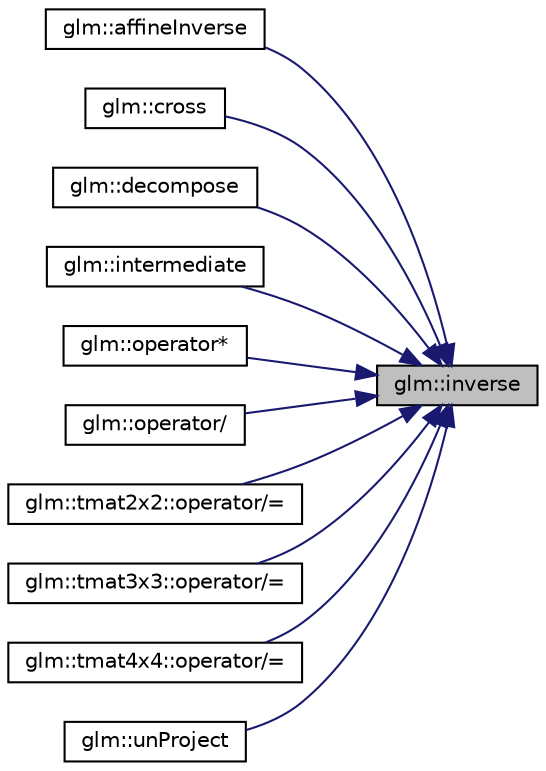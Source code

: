 digraph "glm::inverse"
{
 // LATEX_PDF_SIZE
  edge [fontname="Helvetica",fontsize="10",labelfontname="Helvetica",labelfontsize="10"];
  node [fontname="Helvetica",fontsize="10",shape=record];
  rankdir="RL";
  Node1 [label="glm::inverse",height=0.2,width=0.4,color="black", fillcolor="grey75", style="filled", fontcolor="black",tooltip=" "];
  Node1 -> Node2 [dir="back",color="midnightblue",fontsize="10",style="solid",fontname="Helvetica"];
  Node2 [label="glm::affineInverse",height=0.2,width=0.4,color="black", fillcolor="white", style="filled",URL="$namespaceglm.html#ae7dd7d782251f5939d55b8f8d8097d3f",tooltip=" "];
  Node1 -> Node3 [dir="back",color="midnightblue",fontsize="10",style="solid",fontname="Helvetica"];
  Node3 [label="glm::cross",height=0.2,width=0.4,color="black", fillcolor="white", style="filled",URL="$group__gtx__quaternion.html#ga4bfe3c7770fc43d14b8ef0058c4a86b5",tooltip=" "];
  Node1 -> Node4 [dir="back",color="midnightblue",fontsize="10",style="solid",fontname="Helvetica"];
  Node4 [label="glm::decompose",height=0.2,width=0.4,color="black", fillcolor="white", style="filled",URL="$group__gtx__matrix__decompose.html#ga0f1245817507156b337798a253577c8b",tooltip=" "];
  Node1 -> Node5 [dir="back",color="midnightblue",fontsize="10",style="solid",fontname="Helvetica"];
  Node5 [label="glm::intermediate",height=0.2,width=0.4,color="black", fillcolor="white", style="filled",URL="$group__gtx__quaternion.html#ga56abae85b3669c866e91f3c57b298b9c",tooltip=" "];
  Node1 -> Node6 [dir="back",color="midnightblue",fontsize="10",style="solid",fontname="Helvetica"];
  Node6 [label="glm::operator*",height=0.2,width=0.4,color="black", fillcolor="white", style="filled",URL="$group__gtc__quaternion.html#ga50c2d33dcb9f15b0f5d98792b3e1e032",tooltip=" "];
  Node1 -> Node7 [dir="back",color="midnightblue",fontsize="10",style="solid",fontname="Helvetica"];
  Node7 [label="glm::operator/",height=0.2,width=0.4,color="black", fillcolor="white", style="filled",URL="$namespaceglm.html#a41ca2c01300738deb25fbc9a9e630cd4",tooltip=" "];
  Node1 -> Node8 [dir="back",color="midnightblue",fontsize="10",style="solid",fontname="Helvetica"];
  Node8 [label="glm::tmat2x2::operator/=",height=0.2,width=0.4,color="black", fillcolor="white", style="filled",URL="$structglm_1_1tmat2x2.html#a3d12dbc4378d84707572ab61ae1b1b30",tooltip=" "];
  Node1 -> Node9 [dir="back",color="midnightblue",fontsize="10",style="solid",fontname="Helvetica"];
  Node9 [label="glm::tmat3x3::operator/=",height=0.2,width=0.4,color="black", fillcolor="white", style="filled",URL="$structglm_1_1tmat3x3.html#a0adc3f9a1be28dd0e4ea34c816b364fc",tooltip=" "];
  Node1 -> Node10 [dir="back",color="midnightblue",fontsize="10",style="solid",fontname="Helvetica"];
  Node10 [label="glm::tmat4x4::operator/=",height=0.2,width=0.4,color="black", fillcolor="white", style="filled",URL="$structglm_1_1tmat4x4.html#abd9e65e0368e0cd8e977586f6a8706d4",tooltip=" "];
  Node1 -> Node11 [dir="back",color="midnightblue",fontsize="10",style="solid",fontname="Helvetica"];
  Node11 [label="glm::unProject",height=0.2,width=0.4,color="black", fillcolor="white", style="filled",URL="$group__gtc__matrix__transform.html#ga82a558de3ce42cbeed0f6ec292a4e1b3",tooltip=" "];
}
